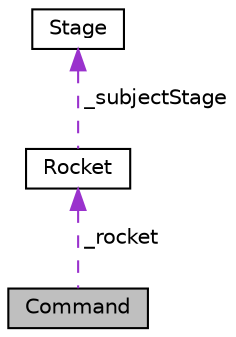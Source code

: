 digraph "Command"
{
 // LATEX_PDF_SIZE
  edge [fontname="Helvetica",fontsize="10",labelfontname="Helvetica",labelfontsize="10"];
  node [fontname="Helvetica",fontsize="10",shape=record];
  Node1 [label="Command",height=0.2,width=0.4,color="black", fillcolor="grey75", style="filled", fontcolor="black",tooltip=" "];
  Node2 -> Node1 [dir="back",color="darkorchid3",fontsize="10",style="dashed",label=" _rocket" ,fontname="Helvetica"];
  Node2 [label="Rocket",height=0.2,width=0.4,color="black", fillcolor="white", style="filled",URL="$classRocket.html",tooltip=" "];
  Node3 -> Node2 [dir="back",color="darkorchid3",fontsize="10",style="dashed",label=" _subjectStage" ,fontname="Helvetica"];
  Node3 [label="Stage",height=0.2,width=0.4,color="black", fillcolor="white", style="filled",URL="$classStage.html",tooltip=" "];
}
